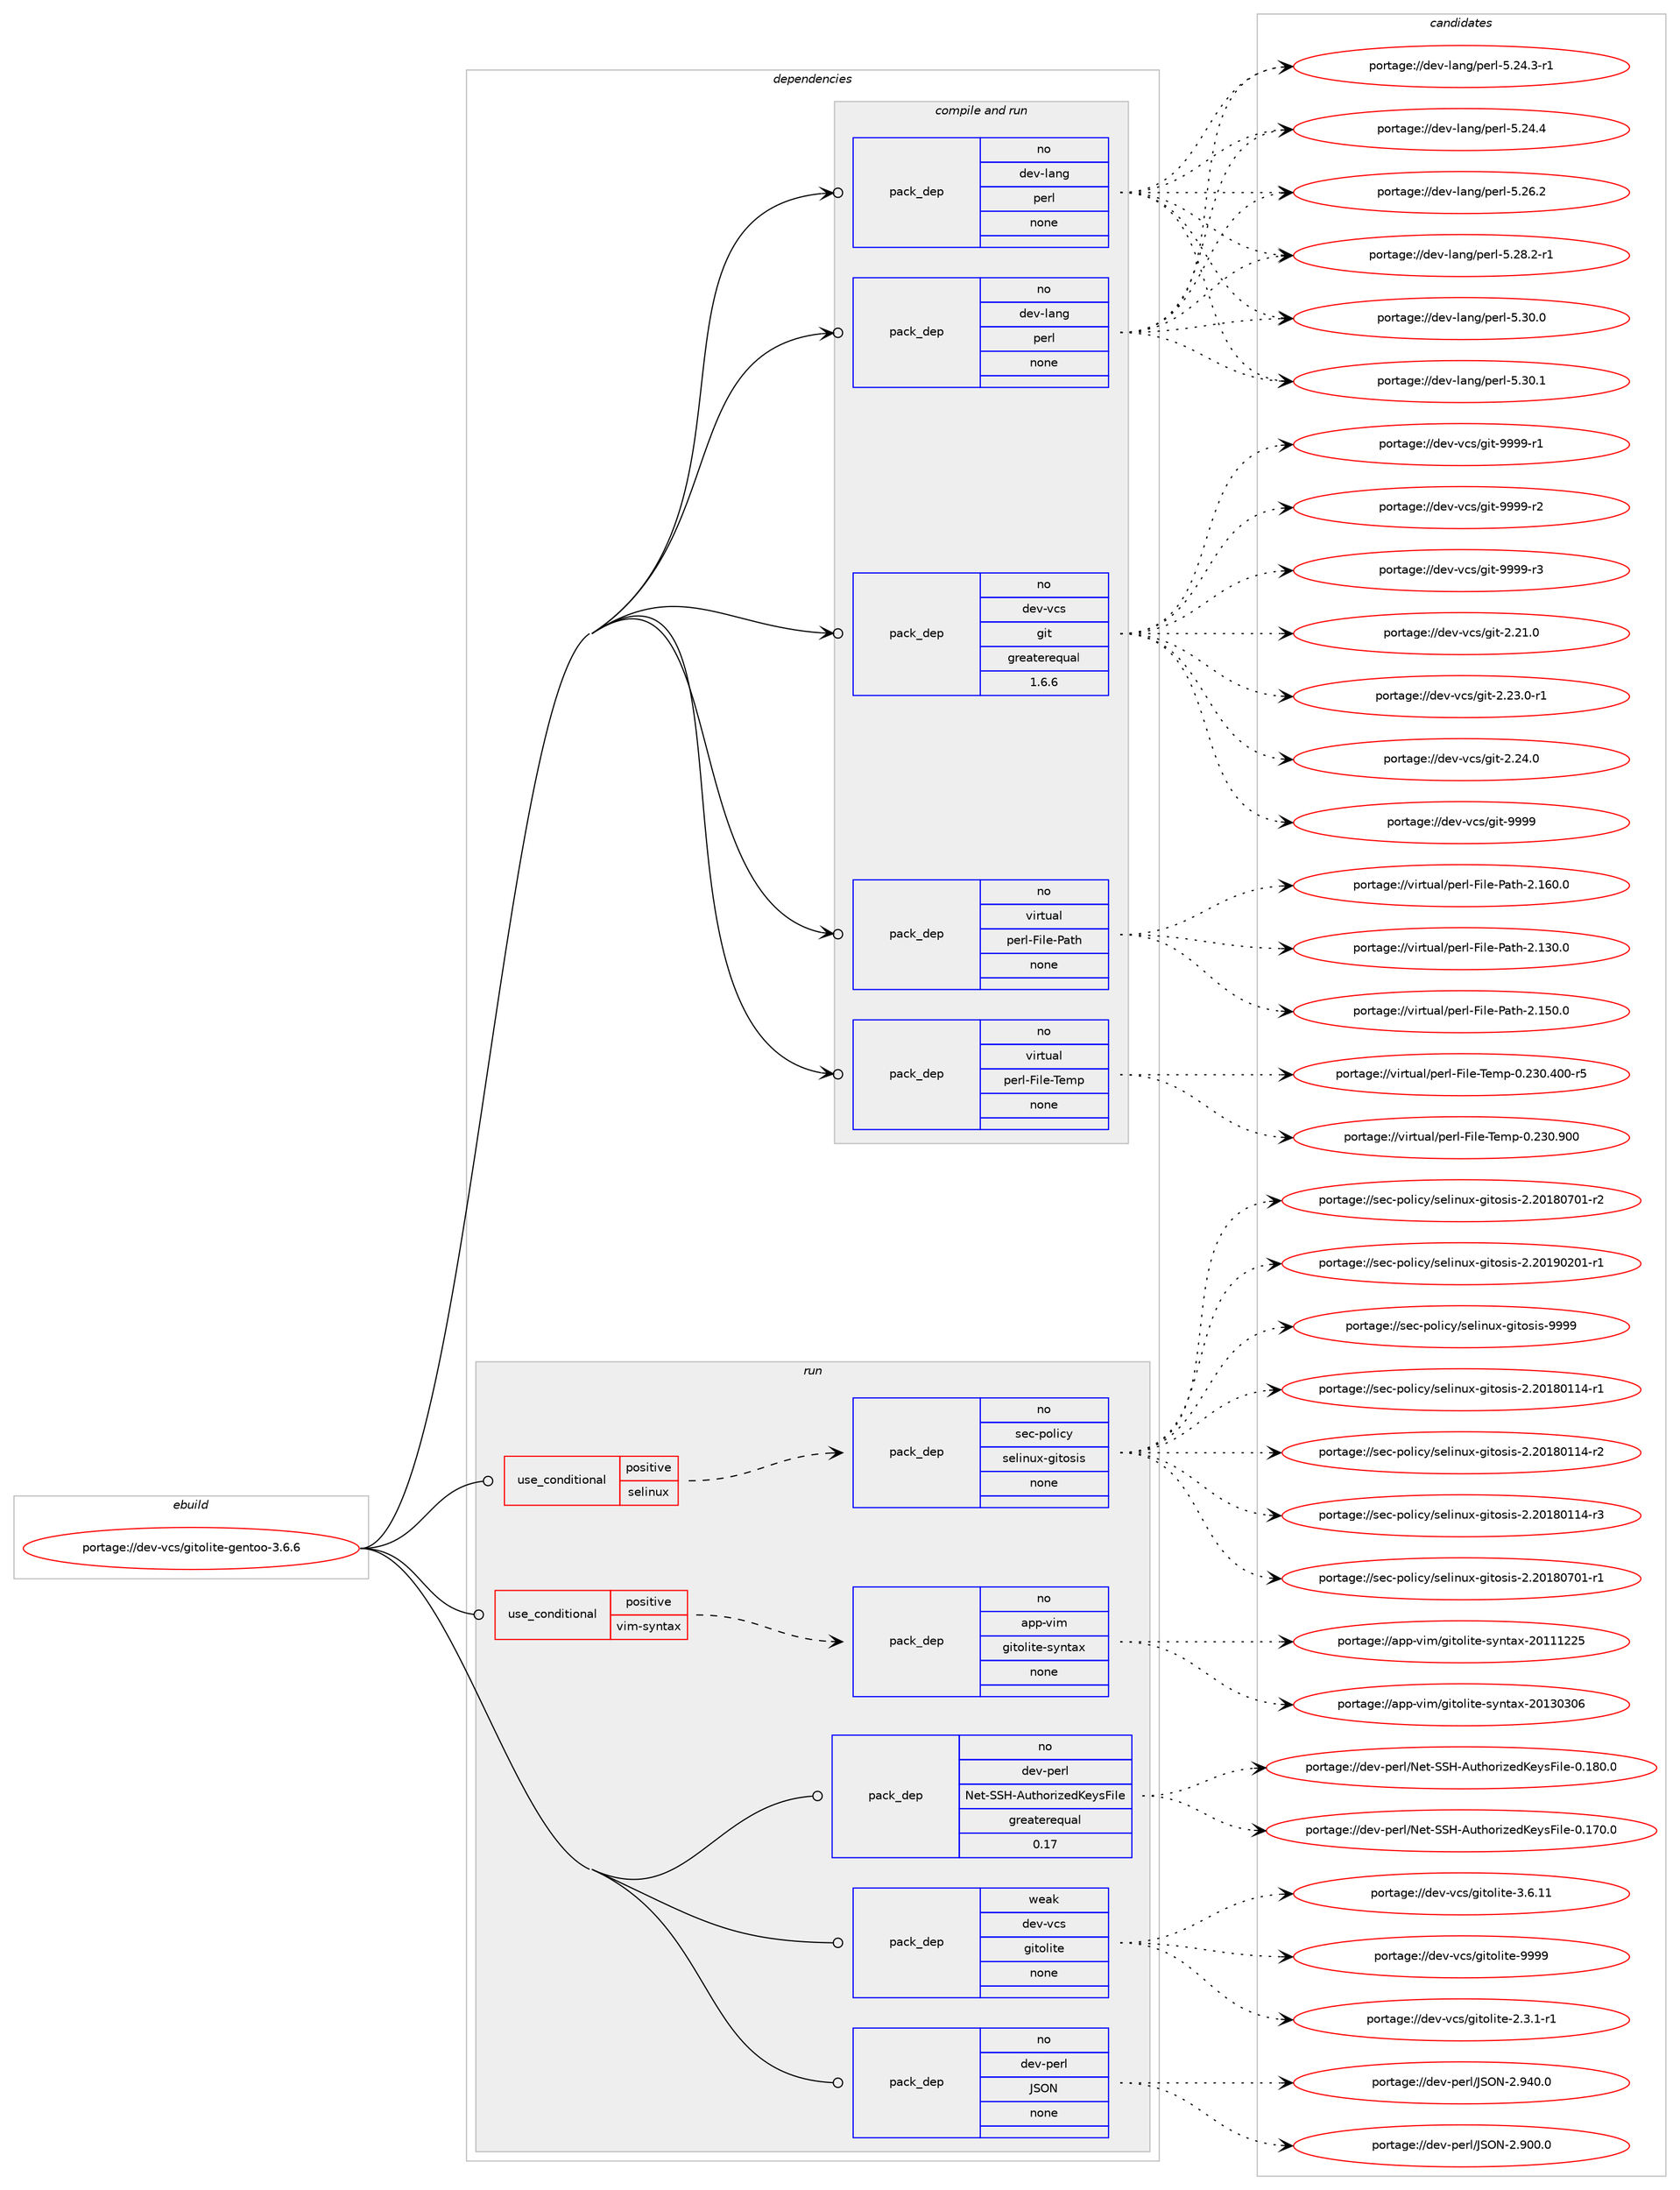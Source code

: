 digraph prolog {

# *************
# Graph options
# *************

newrank=true;
concentrate=true;
compound=true;
graph [rankdir=LR,fontname=Helvetica,fontsize=10,ranksep=1.5];#, ranksep=2.5, nodesep=0.2];
edge  [arrowhead=vee];
node  [fontname=Helvetica,fontsize=10];

# **********
# The ebuild
# **********

subgraph cluster_leftcol {
color=gray;
rank=same;
label=<<i>ebuild</i>>;
id [label="portage://dev-vcs/gitolite-gentoo-3.6.6", color=red, width=4, href="../dev-vcs/gitolite-gentoo-3.6.6.svg"];
}

# ****************
# The dependencies
# ****************

subgraph cluster_midcol {
color=gray;
label=<<i>dependencies</i>>;
subgraph cluster_compile {
fillcolor="#eeeeee";
style=filled;
label=<<i>compile</i>>;
}
subgraph cluster_compileandrun {
fillcolor="#eeeeee";
style=filled;
label=<<i>compile and run</i>>;
subgraph pack191735 {
dependency267847 [label=<<TABLE BORDER="0" CELLBORDER="1" CELLSPACING="0" CELLPADDING="4" WIDTH="220"><TR><TD ROWSPAN="6" CELLPADDING="30">pack_dep</TD></TR><TR><TD WIDTH="110">no</TD></TR><TR><TD>dev-lang</TD></TR><TR><TD>perl</TD></TR><TR><TD>none</TD></TR><TR><TD></TD></TR></TABLE>>, shape=none, color=blue];
}
id:e -> dependency267847:w [weight=20,style="solid",arrowhead="odotvee"];
subgraph pack191736 {
dependency267848 [label=<<TABLE BORDER="0" CELLBORDER="1" CELLSPACING="0" CELLPADDING="4" WIDTH="220"><TR><TD ROWSPAN="6" CELLPADDING="30">pack_dep</TD></TR><TR><TD WIDTH="110">no</TD></TR><TR><TD>dev-lang</TD></TR><TR><TD>perl</TD></TR><TR><TD>none</TD></TR><TR><TD></TD></TR></TABLE>>, shape=none, color=blue];
}
id:e -> dependency267848:w [weight=20,style="solid",arrowhead="odotvee"];
subgraph pack191737 {
dependency267849 [label=<<TABLE BORDER="0" CELLBORDER="1" CELLSPACING="0" CELLPADDING="4" WIDTH="220"><TR><TD ROWSPAN="6" CELLPADDING="30">pack_dep</TD></TR><TR><TD WIDTH="110">no</TD></TR><TR><TD>dev-vcs</TD></TR><TR><TD>git</TD></TR><TR><TD>greaterequal</TD></TR><TR><TD>1.6.6</TD></TR></TABLE>>, shape=none, color=blue];
}
id:e -> dependency267849:w [weight=20,style="solid",arrowhead="odotvee"];
subgraph pack191738 {
dependency267850 [label=<<TABLE BORDER="0" CELLBORDER="1" CELLSPACING="0" CELLPADDING="4" WIDTH="220"><TR><TD ROWSPAN="6" CELLPADDING="30">pack_dep</TD></TR><TR><TD WIDTH="110">no</TD></TR><TR><TD>virtual</TD></TR><TR><TD>perl-File-Path</TD></TR><TR><TD>none</TD></TR><TR><TD></TD></TR></TABLE>>, shape=none, color=blue];
}
id:e -> dependency267850:w [weight=20,style="solid",arrowhead="odotvee"];
subgraph pack191739 {
dependency267851 [label=<<TABLE BORDER="0" CELLBORDER="1" CELLSPACING="0" CELLPADDING="4" WIDTH="220"><TR><TD ROWSPAN="6" CELLPADDING="30">pack_dep</TD></TR><TR><TD WIDTH="110">no</TD></TR><TR><TD>virtual</TD></TR><TR><TD>perl-File-Temp</TD></TR><TR><TD>none</TD></TR><TR><TD></TD></TR></TABLE>>, shape=none, color=blue];
}
id:e -> dependency267851:w [weight=20,style="solid",arrowhead="odotvee"];
}
subgraph cluster_run {
fillcolor="#eeeeee";
style=filled;
label=<<i>run</i>>;
subgraph cond72371 {
dependency267852 [label=<<TABLE BORDER="0" CELLBORDER="1" CELLSPACING="0" CELLPADDING="4"><TR><TD ROWSPAN="3" CELLPADDING="10">use_conditional</TD></TR><TR><TD>positive</TD></TR><TR><TD>selinux</TD></TR></TABLE>>, shape=none, color=red];
subgraph pack191740 {
dependency267853 [label=<<TABLE BORDER="0" CELLBORDER="1" CELLSPACING="0" CELLPADDING="4" WIDTH="220"><TR><TD ROWSPAN="6" CELLPADDING="30">pack_dep</TD></TR><TR><TD WIDTH="110">no</TD></TR><TR><TD>sec-policy</TD></TR><TR><TD>selinux-gitosis</TD></TR><TR><TD>none</TD></TR><TR><TD></TD></TR></TABLE>>, shape=none, color=blue];
}
dependency267852:e -> dependency267853:w [weight=20,style="dashed",arrowhead="vee"];
}
id:e -> dependency267852:w [weight=20,style="solid",arrowhead="odot"];
subgraph cond72372 {
dependency267854 [label=<<TABLE BORDER="0" CELLBORDER="1" CELLSPACING="0" CELLPADDING="4"><TR><TD ROWSPAN="3" CELLPADDING="10">use_conditional</TD></TR><TR><TD>positive</TD></TR><TR><TD>vim-syntax</TD></TR></TABLE>>, shape=none, color=red];
subgraph pack191741 {
dependency267855 [label=<<TABLE BORDER="0" CELLBORDER="1" CELLSPACING="0" CELLPADDING="4" WIDTH="220"><TR><TD ROWSPAN="6" CELLPADDING="30">pack_dep</TD></TR><TR><TD WIDTH="110">no</TD></TR><TR><TD>app-vim</TD></TR><TR><TD>gitolite-syntax</TD></TR><TR><TD>none</TD></TR><TR><TD></TD></TR></TABLE>>, shape=none, color=blue];
}
dependency267854:e -> dependency267855:w [weight=20,style="dashed",arrowhead="vee"];
}
id:e -> dependency267854:w [weight=20,style="solid",arrowhead="odot"];
subgraph pack191742 {
dependency267856 [label=<<TABLE BORDER="0" CELLBORDER="1" CELLSPACING="0" CELLPADDING="4" WIDTH="220"><TR><TD ROWSPAN="6" CELLPADDING="30">pack_dep</TD></TR><TR><TD WIDTH="110">no</TD></TR><TR><TD>dev-perl</TD></TR><TR><TD>JSON</TD></TR><TR><TD>none</TD></TR><TR><TD></TD></TR></TABLE>>, shape=none, color=blue];
}
id:e -> dependency267856:w [weight=20,style="solid",arrowhead="odot"];
subgraph pack191743 {
dependency267857 [label=<<TABLE BORDER="0" CELLBORDER="1" CELLSPACING="0" CELLPADDING="4" WIDTH="220"><TR><TD ROWSPAN="6" CELLPADDING="30">pack_dep</TD></TR><TR><TD WIDTH="110">no</TD></TR><TR><TD>dev-perl</TD></TR><TR><TD>Net-SSH-AuthorizedKeysFile</TD></TR><TR><TD>greaterequal</TD></TR><TR><TD>0.17</TD></TR></TABLE>>, shape=none, color=blue];
}
id:e -> dependency267857:w [weight=20,style="solid",arrowhead="odot"];
subgraph pack191744 {
dependency267858 [label=<<TABLE BORDER="0" CELLBORDER="1" CELLSPACING="0" CELLPADDING="4" WIDTH="220"><TR><TD ROWSPAN="6" CELLPADDING="30">pack_dep</TD></TR><TR><TD WIDTH="110">weak</TD></TR><TR><TD>dev-vcs</TD></TR><TR><TD>gitolite</TD></TR><TR><TD>none</TD></TR><TR><TD></TD></TR></TABLE>>, shape=none, color=blue];
}
id:e -> dependency267858:w [weight=20,style="solid",arrowhead="odot"];
}
}

# **************
# The candidates
# **************

subgraph cluster_choices {
rank=same;
color=gray;
label=<<i>candidates</i>>;

subgraph choice191735 {
color=black;
nodesep=1;
choiceportage100101118451089711010347112101114108455346505246514511449 [label="portage://dev-lang/perl-5.24.3-r1", color=red, width=4,href="../dev-lang/perl-5.24.3-r1.svg"];
choiceportage10010111845108971101034711210111410845534650524652 [label="portage://dev-lang/perl-5.24.4", color=red, width=4,href="../dev-lang/perl-5.24.4.svg"];
choiceportage10010111845108971101034711210111410845534650544650 [label="portage://dev-lang/perl-5.26.2", color=red, width=4,href="../dev-lang/perl-5.26.2.svg"];
choiceportage100101118451089711010347112101114108455346505646504511449 [label="portage://dev-lang/perl-5.28.2-r1", color=red, width=4,href="../dev-lang/perl-5.28.2-r1.svg"];
choiceportage10010111845108971101034711210111410845534651484648 [label="portage://dev-lang/perl-5.30.0", color=red, width=4,href="../dev-lang/perl-5.30.0.svg"];
choiceportage10010111845108971101034711210111410845534651484649 [label="portage://dev-lang/perl-5.30.1", color=red, width=4,href="../dev-lang/perl-5.30.1.svg"];
dependency267847:e -> choiceportage100101118451089711010347112101114108455346505246514511449:w [style=dotted,weight="100"];
dependency267847:e -> choiceportage10010111845108971101034711210111410845534650524652:w [style=dotted,weight="100"];
dependency267847:e -> choiceportage10010111845108971101034711210111410845534650544650:w [style=dotted,weight="100"];
dependency267847:e -> choiceportage100101118451089711010347112101114108455346505646504511449:w [style=dotted,weight="100"];
dependency267847:e -> choiceportage10010111845108971101034711210111410845534651484648:w [style=dotted,weight="100"];
dependency267847:e -> choiceportage10010111845108971101034711210111410845534651484649:w [style=dotted,weight="100"];
}
subgraph choice191736 {
color=black;
nodesep=1;
choiceportage100101118451089711010347112101114108455346505246514511449 [label="portage://dev-lang/perl-5.24.3-r1", color=red, width=4,href="../dev-lang/perl-5.24.3-r1.svg"];
choiceportage10010111845108971101034711210111410845534650524652 [label="portage://dev-lang/perl-5.24.4", color=red, width=4,href="../dev-lang/perl-5.24.4.svg"];
choiceportage10010111845108971101034711210111410845534650544650 [label="portage://dev-lang/perl-5.26.2", color=red, width=4,href="../dev-lang/perl-5.26.2.svg"];
choiceportage100101118451089711010347112101114108455346505646504511449 [label="portage://dev-lang/perl-5.28.2-r1", color=red, width=4,href="../dev-lang/perl-5.28.2-r1.svg"];
choiceportage10010111845108971101034711210111410845534651484648 [label="portage://dev-lang/perl-5.30.0", color=red, width=4,href="../dev-lang/perl-5.30.0.svg"];
choiceportage10010111845108971101034711210111410845534651484649 [label="portage://dev-lang/perl-5.30.1", color=red, width=4,href="../dev-lang/perl-5.30.1.svg"];
dependency267848:e -> choiceportage100101118451089711010347112101114108455346505246514511449:w [style=dotted,weight="100"];
dependency267848:e -> choiceportage10010111845108971101034711210111410845534650524652:w [style=dotted,weight="100"];
dependency267848:e -> choiceportage10010111845108971101034711210111410845534650544650:w [style=dotted,weight="100"];
dependency267848:e -> choiceportage100101118451089711010347112101114108455346505646504511449:w [style=dotted,weight="100"];
dependency267848:e -> choiceportage10010111845108971101034711210111410845534651484648:w [style=dotted,weight="100"];
dependency267848:e -> choiceportage10010111845108971101034711210111410845534651484649:w [style=dotted,weight="100"];
}
subgraph choice191737 {
color=black;
nodesep=1;
choiceportage10010111845118991154710310511645504650494648 [label="portage://dev-vcs/git-2.21.0", color=red, width=4,href="../dev-vcs/git-2.21.0.svg"];
choiceportage100101118451189911547103105116455046505146484511449 [label="portage://dev-vcs/git-2.23.0-r1", color=red, width=4,href="../dev-vcs/git-2.23.0-r1.svg"];
choiceportage10010111845118991154710310511645504650524648 [label="portage://dev-vcs/git-2.24.0", color=red, width=4,href="../dev-vcs/git-2.24.0.svg"];
choiceportage1001011184511899115471031051164557575757 [label="portage://dev-vcs/git-9999", color=red, width=4,href="../dev-vcs/git-9999.svg"];
choiceportage10010111845118991154710310511645575757574511449 [label="portage://dev-vcs/git-9999-r1", color=red, width=4,href="../dev-vcs/git-9999-r1.svg"];
choiceportage10010111845118991154710310511645575757574511450 [label="portage://dev-vcs/git-9999-r2", color=red, width=4,href="../dev-vcs/git-9999-r2.svg"];
choiceportage10010111845118991154710310511645575757574511451 [label="portage://dev-vcs/git-9999-r3", color=red, width=4,href="../dev-vcs/git-9999-r3.svg"];
dependency267849:e -> choiceportage10010111845118991154710310511645504650494648:w [style=dotted,weight="100"];
dependency267849:e -> choiceportage100101118451189911547103105116455046505146484511449:w [style=dotted,weight="100"];
dependency267849:e -> choiceportage10010111845118991154710310511645504650524648:w [style=dotted,weight="100"];
dependency267849:e -> choiceportage1001011184511899115471031051164557575757:w [style=dotted,weight="100"];
dependency267849:e -> choiceportage10010111845118991154710310511645575757574511449:w [style=dotted,weight="100"];
dependency267849:e -> choiceportage10010111845118991154710310511645575757574511450:w [style=dotted,weight="100"];
dependency267849:e -> choiceportage10010111845118991154710310511645575757574511451:w [style=dotted,weight="100"];
}
subgraph choice191738 {
color=black;
nodesep=1;
choiceportage118105114116117971084711210111410845701051081014580971161044550464951484648 [label="portage://virtual/perl-File-Path-2.130.0", color=red, width=4,href="../virtual/perl-File-Path-2.130.0.svg"];
choiceportage118105114116117971084711210111410845701051081014580971161044550464953484648 [label="portage://virtual/perl-File-Path-2.150.0", color=red, width=4,href="../virtual/perl-File-Path-2.150.0.svg"];
choiceportage118105114116117971084711210111410845701051081014580971161044550464954484648 [label="portage://virtual/perl-File-Path-2.160.0", color=red, width=4,href="../virtual/perl-File-Path-2.160.0.svg"];
dependency267850:e -> choiceportage118105114116117971084711210111410845701051081014580971161044550464951484648:w [style=dotted,weight="100"];
dependency267850:e -> choiceportage118105114116117971084711210111410845701051081014580971161044550464953484648:w [style=dotted,weight="100"];
dependency267850:e -> choiceportage118105114116117971084711210111410845701051081014580971161044550464954484648:w [style=dotted,weight="100"];
}
subgraph choice191739 {
color=black;
nodesep=1;
choiceportage118105114116117971084711210111410845701051081014584101109112454846505148465248484511453 [label="portage://virtual/perl-File-Temp-0.230.400-r5", color=red, width=4,href="../virtual/perl-File-Temp-0.230.400-r5.svg"];
choiceportage11810511411611797108471121011141084570105108101458410110911245484650514846574848 [label="portage://virtual/perl-File-Temp-0.230.900", color=red, width=4,href="../virtual/perl-File-Temp-0.230.900.svg"];
dependency267851:e -> choiceportage118105114116117971084711210111410845701051081014584101109112454846505148465248484511453:w [style=dotted,weight="100"];
dependency267851:e -> choiceportage11810511411611797108471121011141084570105108101458410110911245484650514846574848:w [style=dotted,weight="100"];
}
subgraph choice191740 {
color=black;
nodesep=1;
choiceportage115101994511211110810599121471151011081051101171204510310511611111510511545504650484956484949524511449 [label="portage://sec-policy/selinux-gitosis-2.20180114-r1", color=red, width=4,href="../sec-policy/selinux-gitosis-2.20180114-r1.svg"];
choiceportage115101994511211110810599121471151011081051101171204510310511611111510511545504650484956484949524511450 [label="portage://sec-policy/selinux-gitosis-2.20180114-r2", color=red, width=4,href="../sec-policy/selinux-gitosis-2.20180114-r2.svg"];
choiceportage115101994511211110810599121471151011081051101171204510310511611111510511545504650484956484949524511451 [label="portage://sec-policy/selinux-gitosis-2.20180114-r3", color=red, width=4,href="../sec-policy/selinux-gitosis-2.20180114-r3.svg"];
choiceportage115101994511211110810599121471151011081051101171204510310511611111510511545504650484956485548494511449 [label="portage://sec-policy/selinux-gitosis-2.20180701-r1", color=red, width=4,href="../sec-policy/selinux-gitosis-2.20180701-r1.svg"];
choiceportage115101994511211110810599121471151011081051101171204510310511611111510511545504650484956485548494511450 [label="portage://sec-policy/selinux-gitosis-2.20180701-r2", color=red, width=4,href="../sec-policy/selinux-gitosis-2.20180701-r2.svg"];
choiceportage115101994511211110810599121471151011081051101171204510310511611111510511545504650484957485048494511449 [label="portage://sec-policy/selinux-gitosis-2.20190201-r1", color=red, width=4,href="../sec-policy/selinux-gitosis-2.20190201-r1.svg"];
choiceportage11510199451121111081059912147115101108105110117120451031051161111151051154557575757 [label="portage://sec-policy/selinux-gitosis-9999", color=red, width=4,href="../sec-policy/selinux-gitosis-9999.svg"];
dependency267853:e -> choiceportage115101994511211110810599121471151011081051101171204510310511611111510511545504650484956484949524511449:w [style=dotted,weight="100"];
dependency267853:e -> choiceportage115101994511211110810599121471151011081051101171204510310511611111510511545504650484956484949524511450:w [style=dotted,weight="100"];
dependency267853:e -> choiceportage115101994511211110810599121471151011081051101171204510310511611111510511545504650484956484949524511451:w [style=dotted,weight="100"];
dependency267853:e -> choiceportage115101994511211110810599121471151011081051101171204510310511611111510511545504650484956485548494511449:w [style=dotted,weight="100"];
dependency267853:e -> choiceportage115101994511211110810599121471151011081051101171204510310511611111510511545504650484956485548494511450:w [style=dotted,weight="100"];
dependency267853:e -> choiceportage115101994511211110810599121471151011081051101171204510310511611111510511545504650484957485048494511449:w [style=dotted,weight="100"];
dependency267853:e -> choiceportage11510199451121111081059912147115101108105110117120451031051161111151051154557575757:w [style=dotted,weight="100"];
}
subgraph choice191741 {
color=black;
nodesep=1;
choiceportage9711211245118105109471031051161111081051161014511512111011697120455048494949505053 [label="portage://app-vim/gitolite-syntax-20111225", color=red, width=4,href="../app-vim/gitolite-syntax-20111225.svg"];
choiceportage9711211245118105109471031051161111081051161014511512111011697120455048495148514854 [label="portage://app-vim/gitolite-syntax-20130306", color=red, width=4,href="../app-vim/gitolite-syntax-20130306.svg"];
dependency267855:e -> choiceportage9711211245118105109471031051161111081051161014511512111011697120455048494949505053:w [style=dotted,weight="100"];
dependency267855:e -> choiceportage9711211245118105109471031051161111081051161014511512111011697120455048495148514854:w [style=dotted,weight="100"];
}
subgraph choice191742 {
color=black;
nodesep=1;
choiceportage1001011184511210111410847748379784550465748484648 [label="portage://dev-perl/JSON-2.900.0", color=red, width=4,href="../dev-perl/JSON-2.900.0.svg"];
choiceportage1001011184511210111410847748379784550465752484648 [label="portage://dev-perl/JSON-2.940.0", color=red, width=4,href="../dev-perl/JSON-2.940.0.svg"];
dependency267856:e -> choiceportage1001011184511210111410847748379784550465748484648:w [style=dotted,weight="100"];
dependency267856:e -> choiceportage1001011184511210111410847748379784550465752484648:w [style=dotted,weight="100"];
}
subgraph choice191743 {
color=black;
nodesep=1;
choiceportage10010111845112101114108477810111645838372456511711610411111410512210110075101121115701051081014548464955484648 [label="portage://dev-perl/Net-SSH-AuthorizedKeysFile-0.170.0", color=red, width=4,href="../dev-perl/Net-SSH-AuthorizedKeysFile-0.170.0.svg"];
choiceportage10010111845112101114108477810111645838372456511711610411111410512210110075101121115701051081014548464956484648 [label="portage://dev-perl/Net-SSH-AuthorizedKeysFile-0.180.0", color=red, width=4,href="../dev-perl/Net-SSH-AuthorizedKeysFile-0.180.0.svg"];
dependency267857:e -> choiceportage10010111845112101114108477810111645838372456511711610411111410512210110075101121115701051081014548464955484648:w [style=dotted,weight="100"];
dependency267857:e -> choiceportage10010111845112101114108477810111645838372456511711610411111410512210110075101121115701051081014548464956484648:w [style=dotted,weight="100"];
}
subgraph choice191744 {
color=black;
nodesep=1;
choiceportage1001011184511899115471031051161111081051161014550465146494511449 [label="portage://dev-vcs/gitolite-2.3.1-r1", color=red, width=4,href="../dev-vcs/gitolite-2.3.1-r1.svg"];
choiceportage10010111845118991154710310511611110810511610145514654464949 [label="portage://dev-vcs/gitolite-3.6.11", color=red, width=4,href="../dev-vcs/gitolite-3.6.11.svg"];
choiceportage1001011184511899115471031051161111081051161014557575757 [label="portage://dev-vcs/gitolite-9999", color=red, width=4,href="../dev-vcs/gitolite-9999.svg"];
dependency267858:e -> choiceportage1001011184511899115471031051161111081051161014550465146494511449:w [style=dotted,weight="100"];
dependency267858:e -> choiceportage10010111845118991154710310511611110810511610145514654464949:w [style=dotted,weight="100"];
dependency267858:e -> choiceportage1001011184511899115471031051161111081051161014557575757:w [style=dotted,weight="100"];
}
}

}
